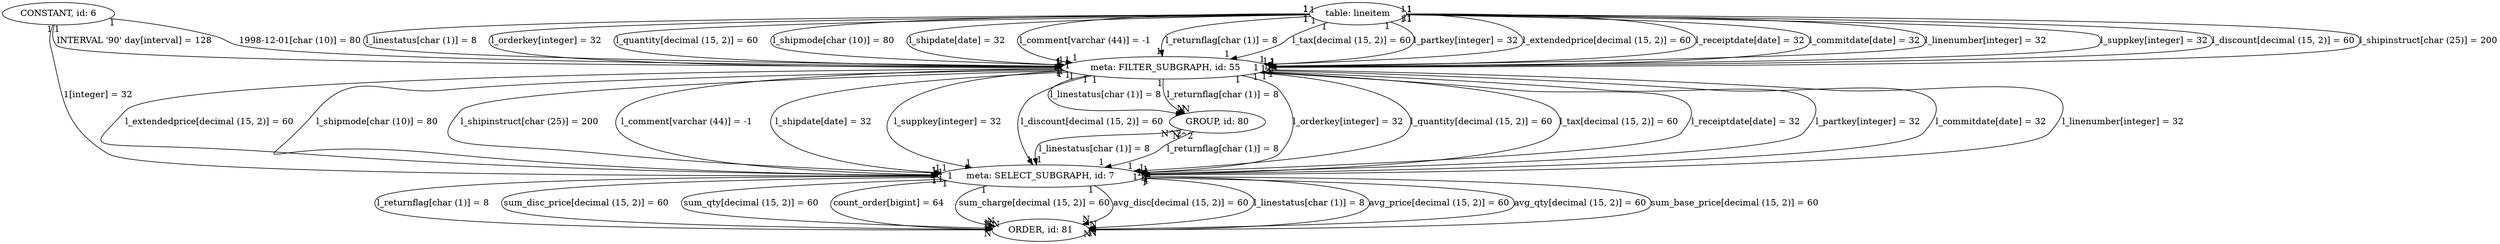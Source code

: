 digraph {
"meta: FILTER_SUBGRAPH, id: 55" -> "GROUP, id: 80"[label="l_returnflag[char (1)] = 8", headlabel="N", taillabel="1" ]
"meta: SELECT_SUBGRAPH, id: 7" -> "ORDER, id: 81"[label="l_returnflag[char (1)] = 8", headlabel="N", taillabel="1" ]
"meta: FILTER_SUBGRAPH, id: 55" -> "meta: SELECT_SUBGRAPH, id: 7"[label="l_extendedprice[decimal (15, 2)] = 60", headlabel="1", taillabel="1" ]
"GROUP, id: 80" -> "meta: SELECT_SUBGRAPH, id: 7"[label="l_returnflag[char (1)] = 8", headlabel="1", taillabel="N^2" ]
"meta: SELECT_SUBGRAPH, id: 7" -> "ORDER, id: 81"[label="sum_disc_price[decimal (15, 2)] = 60", headlabel="N", taillabel="1" ]
"table: lineitem" -> "meta: FILTER_SUBGRAPH, id: 55"[label="l_suppkey[integer] = 32", headlabel="1", taillabel="1" ]
"table: lineitem" -> "meta: FILTER_SUBGRAPH, id: 55"[label="l_discount[decimal (15, 2)] = 60", headlabel="1", taillabel="1" ]
"meta: FILTER_SUBGRAPH, id: 55" -> "meta: SELECT_SUBGRAPH, id: 7"[label="l_shipmode[char (10)] = 80", headlabel="1", taillabel="1" ]
"meta: FILTER_SUBGRAPH, id: 55" -> "meta: SELECT_SUBGRAPH, id: 7"[label="l_shipinstruct[char (25)] = 200", headlabel="1", taillabel="1" ]
"table: lineitem" -> "meta: FILTER_SUBGRAPH, id: 55"[label="l_shipinstruct[char (25)] = 200", headlabel="1", taillabel="1" ]
"table: lineitem" -> "meta: FILTER_SUBGRAPH, id: 55"[label="l_linestatus[char (1)] = 8", headlabel="1", taillabel="1" ]
"meta: SELECT_SUBGRAPH, id: 7" -> "ORDER, id: 81"[label="sum_qty[decimal (15, 2)] = 60", headlabel="N", taillabel="1" ]
"meta: FILTER_SUBGRAPH, id: 55" -> "meta: SELECT_SUBGRAPH, id: 7"[label="l_comment[varchar (44)] = -1", headlabel="1", taillabel="1" ]
"meta: SELECT_SUBGRAPH, id: 7" -> "ORDER, id: 81"[label="count_order[bigint] = 64", headlabel="N", taillabel="1" ]
"meta: SELECT_SUBGRAPH, id: 7" -> "ORDER, id: 81"[label="sum_charge[decimal (15, 2)] = 60", headlabel="N", taillabel="1" ]
"CONSTANT, id: 6" -> "meta: FILTER_SUBGRAPH, id: 55"[label="1998-12-01[char (10)] = 80", headlabel="1", taillabel="1" ]
"table: lineitem" -> "meta: FILTER_SUBGRAPH, id: 55"[label="l_orderkey[integer] = 32", headlabel="1", taillabel="1" ]
"meta: FILTER_SUBGRAPH, id: 55" -> "meta: SELECT_SUBGRAPH, id: 7"[label="l_shipdate[date] = 32", headlabel="1", taillabel="1" ]
"table: lineitem" -> "meta: FILTER_SUBGRAPH, id: 55"[label="l_quantity[decimal (15, 2)] = 60", headlabel="1", taillabel="1" ]
"table: lineitem" -> "meta: FILTER_SUBGRAPH, id: 55"[label="l_shipmode[char (10)] = 80", headlabel="1", taillabel="1" ]
"meta: FILTER_SUBGRAPH, id: 55" -> "meta: SELECT_SUBGRAPH, id: 7"[label="l_suppkey[integer] = 32", headlabel="1", taillabel="1" ]
"meta: FILTER_SUBGRAPH, id: 55" -> "meta: SELECT_SUBGRAPH, id: 7"[label="l_discount[decimal (15, 2)] = 60", headlabel="1", taillabel="1" ]
"meta: SELECT_SUBGRAPH, id: 7" -> "ORDER, id: 81"[label="avg_disc[decimal (15, 2)] = 60", headlabel="N", taillabel="1" ]
"table: lineitem" -> "meta: FILTER_SUBGRAPH, id: 55"[label="l_shipdate[date] = 32", headlabel="1", taillabel="1" ]
"meta: FILTER_SUBGRAPH, id: 55" -> "meta: SELECT_SUBGRAPH, id: 7"[label="l_orderkey[integer] = 32", headlabel="1", taillabel="1" ]
"meta: FILTER_SUBGRAPH, id: 55" -> "meta: SELECT_SUBGRAPH, id: 7"[label="l_quantity[decimal (15, 2)] = 60", headlabel="1", taillabel="1" ]
"GROUP, id: 80" -> "meta: SELECT_SUBGRAPH, id: 7"[label="l_linestatus[char (1)] = 8", headlabel="1", taillabel="N^2" ]
"meta: SELECT_SUBGRAPH, id: 7" -> "ORDER, id: 81"[label="l_linestatus[char (1)] = 8", headlabel="N", taillabel="1" ]
"meta: FILTER_SUBGRAPH, id: 55" -> "meta: SELECT_SUBGRAPH, id: 7"[label="l_tax[decimal (15, 2)] = 60", headlabel="1", taillabel="1" ]
"table: lineitem" -> "meta: FILTER_SUBGRAPH, id: 55"[label="l_comment[varchar (44)] = -1", headlabel="1", taillabel="1" ]
"meta: FILTER_SUBGRAPH, id: 55" -> "meta: SELECT_SUBGRAPH, id: 7"[label="l_receiptdate[date] = 32", headlabel="1", taillabel="1" ]
"meta: FILTER_SUBGRAPH, id: 55" -> "meta: SELECT_SUBGRAPH, id: 7"[label="l_partkey[integer] = 32", headlabel="1", taillabel="1" ]
"CONSTANT, id: 6" -> "meta: SELECT_SUBGRAPH, id: 7"[label="1[integer] = 32", headlabel="1", taillabel="1" ]
"table: lineitem" -> "meta: FILTER_SUBGRAPH, id: 55"[label="l_returnflag[char (1)] = 8", headlabel="1", taillabel="1" ]
"table: lineitem" -> "meta: FILTER_SUBGRAPH, id: 55"[label="l_tax[decimal (15, 2)] = 60", headlabel="1", taillabel="1" ]
"meta: FILTER_SUBGRAPH, id: 55" -> "GROUP, id: 80"[label="l_linestatus[char (1)] = 8", headlabel="N", taillabel="1" ]
"CONSTANT, id: 6" -> "meta: FILTER_SUBGRAPH, id: 55"[label="INTERVAL '90' day[interval] = 128", headlabel="1", taillabel="1" ]
"table: lineitem" -> "meta: FILTER_SUBGRAPH, id: 55"[label="l_partkey[integer] = 32", headlabel="1", taillabel="1" ]
"table: lineitem" -> "meta: FILTER_SUBGRAPH, id: 55"[label="l_extendedprice[decimal (15, 2)] = 60", headlabel="1", taillabel="1" ]
"meta: SELECT_SUBGRAPH, id: 7" -> "ORDER, id: 81"[label="avg_price[decimal (15, 2)] = 60", headlabel="N", taillabel="1" ]
"table: lineitem" -> "meta: FILTER_SUBGRAPH, id: 55"[label="l_receiptdate[date] = 32", headlabel="1", taillabel="1" ]
"table: lineitem" -> "meta: FILTER_SUBGRAPH, id: 55"[label="l_commitdate[date] = 32", headlabel="1", taillabel="1" ]
"table: lineitem" -> "meta: FILTER_SUBGRAPH, id: 55"[label="l_linenumber[integer] = 32", headlabel="1", taillabel="1" ]
"meta: FILTER_SUBGRAPH, id: 55" -> "meta: SELECT_SUBGRAPH, id: 7"[label="l_commitdate[date] = 32", headlabel="1", taillabel="1" ]
"meta: FILTER_SUBGRAPH, id: 55" -> "meta: SELECT_SUBGRAPH, id: 7"[label="l_linenumber[integer] = 32", headlabel="1", taillabel="1" ]
"meta: SELECT_SUBGRAPH, id: 7" -> "ORDER, id: 81"[label="avg_qty[decimal (15, 2)] = 60", headlabel="N", taillabel="1" ]
"meta: SELECT_SUBGRAPH, id: 7" -> "ORDER, id: 81"[label="sum_base_price[decimal (15, 2)] = 60", headlabel="N", taillabel="1" ]
}

